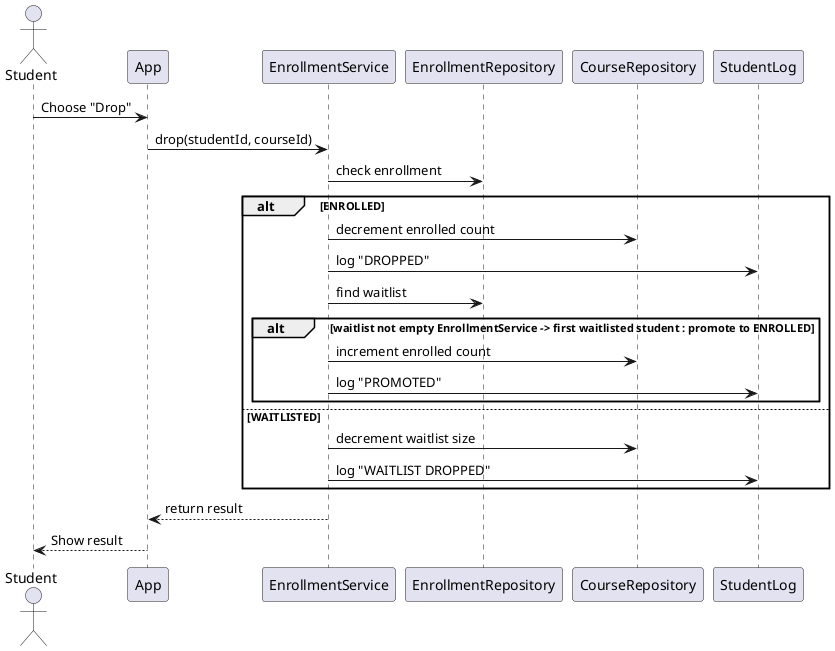 @startuml
actor Student
Student -> App : Choose "Drop"
App -> EnrollmentService : drop(studentId, courseId)
EnrollmentService -> EnrollmentRepository : check enrollment

alt ENROLLED
  EnrollmentService -> CourseRepository : decrement enrolled count
  EnrollmentService -> StudentLog : log "DROPPED"
  EnrollmentService -> EnrollmentRepository : find waitlist
  alt waitlist not empty EnrollmentService -> first waitlisted student : promote to ENROLLED
     EnrollmentService -> CourseRepository : increment enrolled count
     EnrollmentService -> StudentLog : log "PROMOTED"
  end
else WAITLISTED
  EnrollmentService -> CourseRepository : decrement waitlist size
  EnrollmentService -> StudentLog : log "WAITLIST DROPPED"
end

EnrollmentService --> App : return result
App --> Student : Show result
@enduml
